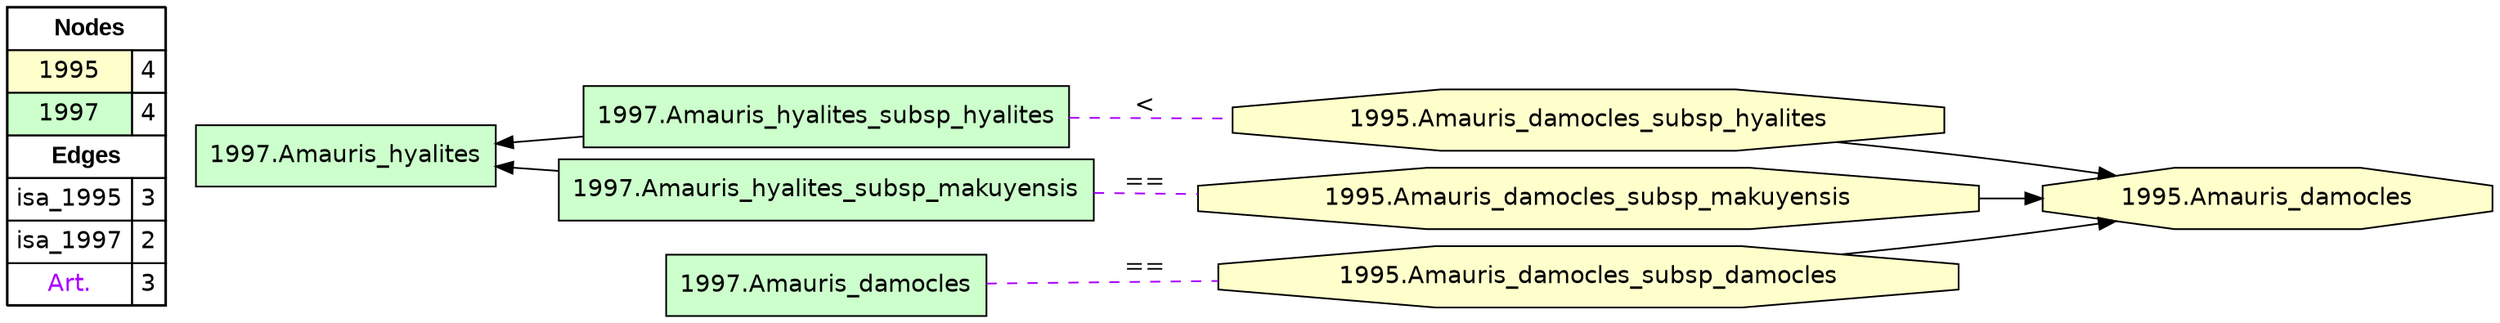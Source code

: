digraph{
rankdir=LR
node[shape=circle style=filled fillcolor="#FFFFFF"] 
node[shape=octagon style=filled fillcolor="#FFFFCC" fontname="helvetica"] 
"1995.Amauris_damocles"
"1995.Amauris_damocles_subsp_makuyensis"
"1995.Amauris_damocles_subsp_damocles"
"1995.Amauris_damocles_subsp_hyalites"
node[shape=circle style=filled fillcolor="#FFFFFF"] 
node[shape=box style=filled fillcolor="#CCFFCC" fontname="helvetica"] 
"1997.Amauris_hyalites_subsp_hyalites"
"1997.Amauris_hyalites_subsp_makuyensis"
"1997.Amauris_hyalites"
"1997.Amauris_damocles"
edge[style=solid color="#000000" constraint=true penwidth=1]
edge[style=solid color="#000000" constraint=true penwidth=1]
"1995.Amauris_damocles_subsp_makuyensis" -> "1995.Amauris_damocles"
"1995.Amauris_damocles_subsp_hyalites" -> "1995.Amauris_damocles"
"1995.Amauris_damocles_subsp_damocles" -> "1995.Amauris_damocles"
edge[style=solid color="#000000" constraint=true penwidth=1]
edge[style=solid color="#000000" constraint=true penwidth=1]
"1997.Amauris_hyalites" -> "1997.Amauris_hyalites_subsp_makuyensis" [dir=back]
"1997.Amauris_hyalites" -> "1997.Amauris_hyalites_subsp_hyalites" [dir=back]
edge[style=solid color="#000000" constraint=true penwidth=1]
edge[style=dashed color="#AA00FF" constraint=true penwidth=1 arrowhead=none]
"1997.Amauris_hyalites_subsp_hyalites" -> "1995.Amauris_damocles_subsp_hyalites" [label="<"]
"1997.Amauris_damocles" -> "1995.Amauris_damocles_subsp_damocles" [label="=="]
"1997.Amauris_hyalites_subsp_makuyensis" -> "1995.Amauris_damocles_subsp_makuyensis" [label="=="]
node[shape=box] 
{rank=source Legend [fillcolor= white margin=0 label=< 
 <TABLE BORDER="0" CELLBORDER="1" CELLSPACING="0" CELLPADDING="4"> 
<TR> <TD COLSPAN="2"><font face="Arial Black"> Nodes</font></TD> </TR> 
<TR> 
 <TD bgcolor="#FFFFCC" fontname="helvetica">1995</TD> 
 <TD>4</TD> 
 </TR> 
<TR> 
 <TD bgcolor="#CCFFCC" fontname="helvetica">1997</TD> 
 <TD>4</TD> 
 </TR> 
<TR> <TD COLSPAN="2"><font face = "Arial Black"> Edges </font></TD> </TR> 
<TR> 
 <TD><font color ="#000000">isa_1995</font></TD> 
 <TD>3</TD> 
 </TR> 
<TR> 
 <TD><font color ="#000000">isa_1997</font></TD> 
 <TD>2</TD> 
 </TR> 
<TR> 
 <TD><font color ="#AA00FF">Art.</font></TD> 
 <TD>3</TD> 
 </TR> 
</TABLE> 
 >] } 
}